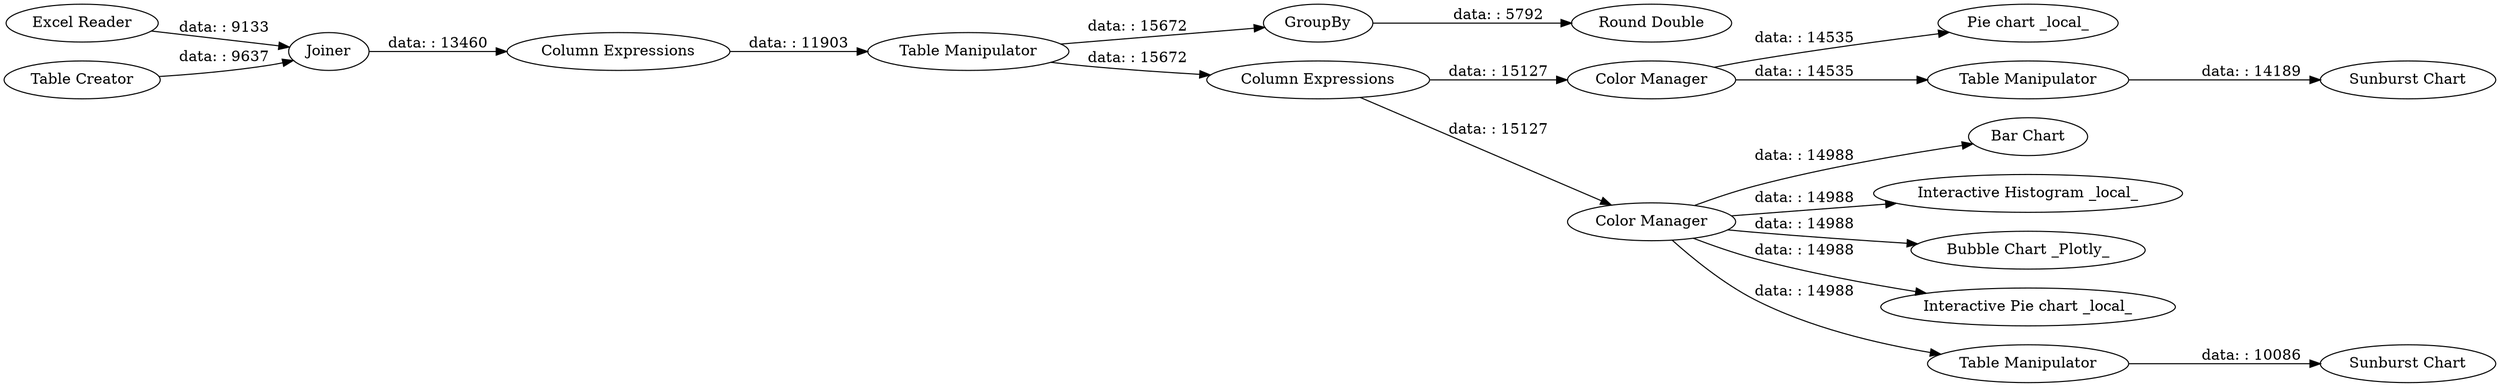 digraph {
	"-8076383534400593123_14" [label="Sunburst Chart"]
	"-8076383534400593123_5" [label=Joiner]
	"-8076383534400593123_22" [label="Color Manager"]
	"-8076383534400593123_12" [label="Bar Chart"]
	"-8076383534400593123_13" [label="Color Manager"]
	"-8076383534400593123_9" [label="Table Manipulator"]
	"-8076383534400593123_10" [label="Round Double"]
	"-8076383534400593123_21" [label="Interactive Histogram _local_"]
	"-8076383534400593123_6" [label="Excel Reader"]
	"-8076383534400593123_20" [label="Bubble Chart _Plotly_"]
	"-8076383534400593123_23" [label="Pie chart _local_"]
	"-8076383534400593123_4" [label="Table Creator"]
	"-8076383534400593123_15" [label="Interactive Pie chart _local_"]
	"-8076383534400593123_7" [label="Column Expressions"]
	"-8076383534400593123_8" [label=GroupBy]
	"-8076383534400593123_24" [label="Sunburst Chart"]
	"-8076383534400593123_26" [label="Table Manipulator"]
	"-8076383534400593123_25" [label="Table Manipulator"]
	"-8076383534400593123_11" [label="Column Expressions"]
	"-8076383534400593123_6" -> "-8076383534400593123_5" [label="data: : 9133"]
	"-8076383534400593123_26" -> "-8076383534400593123_14" [label="data: : 10086"]
	"-8076383534400593123_22" -> "-8076383534400593123_23" [label="data: : 14535"]
	"-8076383534400593123_11" -> "-8076383534400593123_22" [label="data: : 15127"]
	"-8076383534400593123_8" -> "-8076383534400593123_10" [label="data: : 5792"]
	"-8076383534400593123_13" -> "-8076383534400593123_20" [label="data: : 14988"]
	"-8076383534400593123_13" -> "-8076383534400593123_12" [label="data: : 14988"]
	"-8076383534400593123_5" -> "-8076383534400593123_7" [label="data: : 13460"]
	"-8076383534400593123_7" -> "-8076383534400593123_9" [label="data: : 11903"]
	"-8076383534400593123_4" -> "-8076383534400593123_5" [label="data: : 9637"]
	"-8076383534400593123_9" -> "-8076383534400593123_11" [label="data: : 15672"]
	"-8076383534400593123_9" -> "-8076383534400593123_8" [label="data: : 15672"]
	"-8076383534400593123_13" -> "-8076383534400593123_21" [label="data: : 14988"]
	"-8076383534400593123_11" -> "-8076383534400593123_13" [label="data: : 15127"]
	"-8076383534400593123_22" -> "-8076383534400593123_25" [label="data: : 14535"]
	"-8076383534400593123_13" -> "-8076383534400593123_26" [label="data: : 14988"]
	"-8076383534400593123_25" -> "-8076383534400593123_24" [label="data: : 14189"]
	"-8076383534400593123_13" -> "-8076383534400593123_15" [label="data: : 14988"]
	rankdir=LR
}
